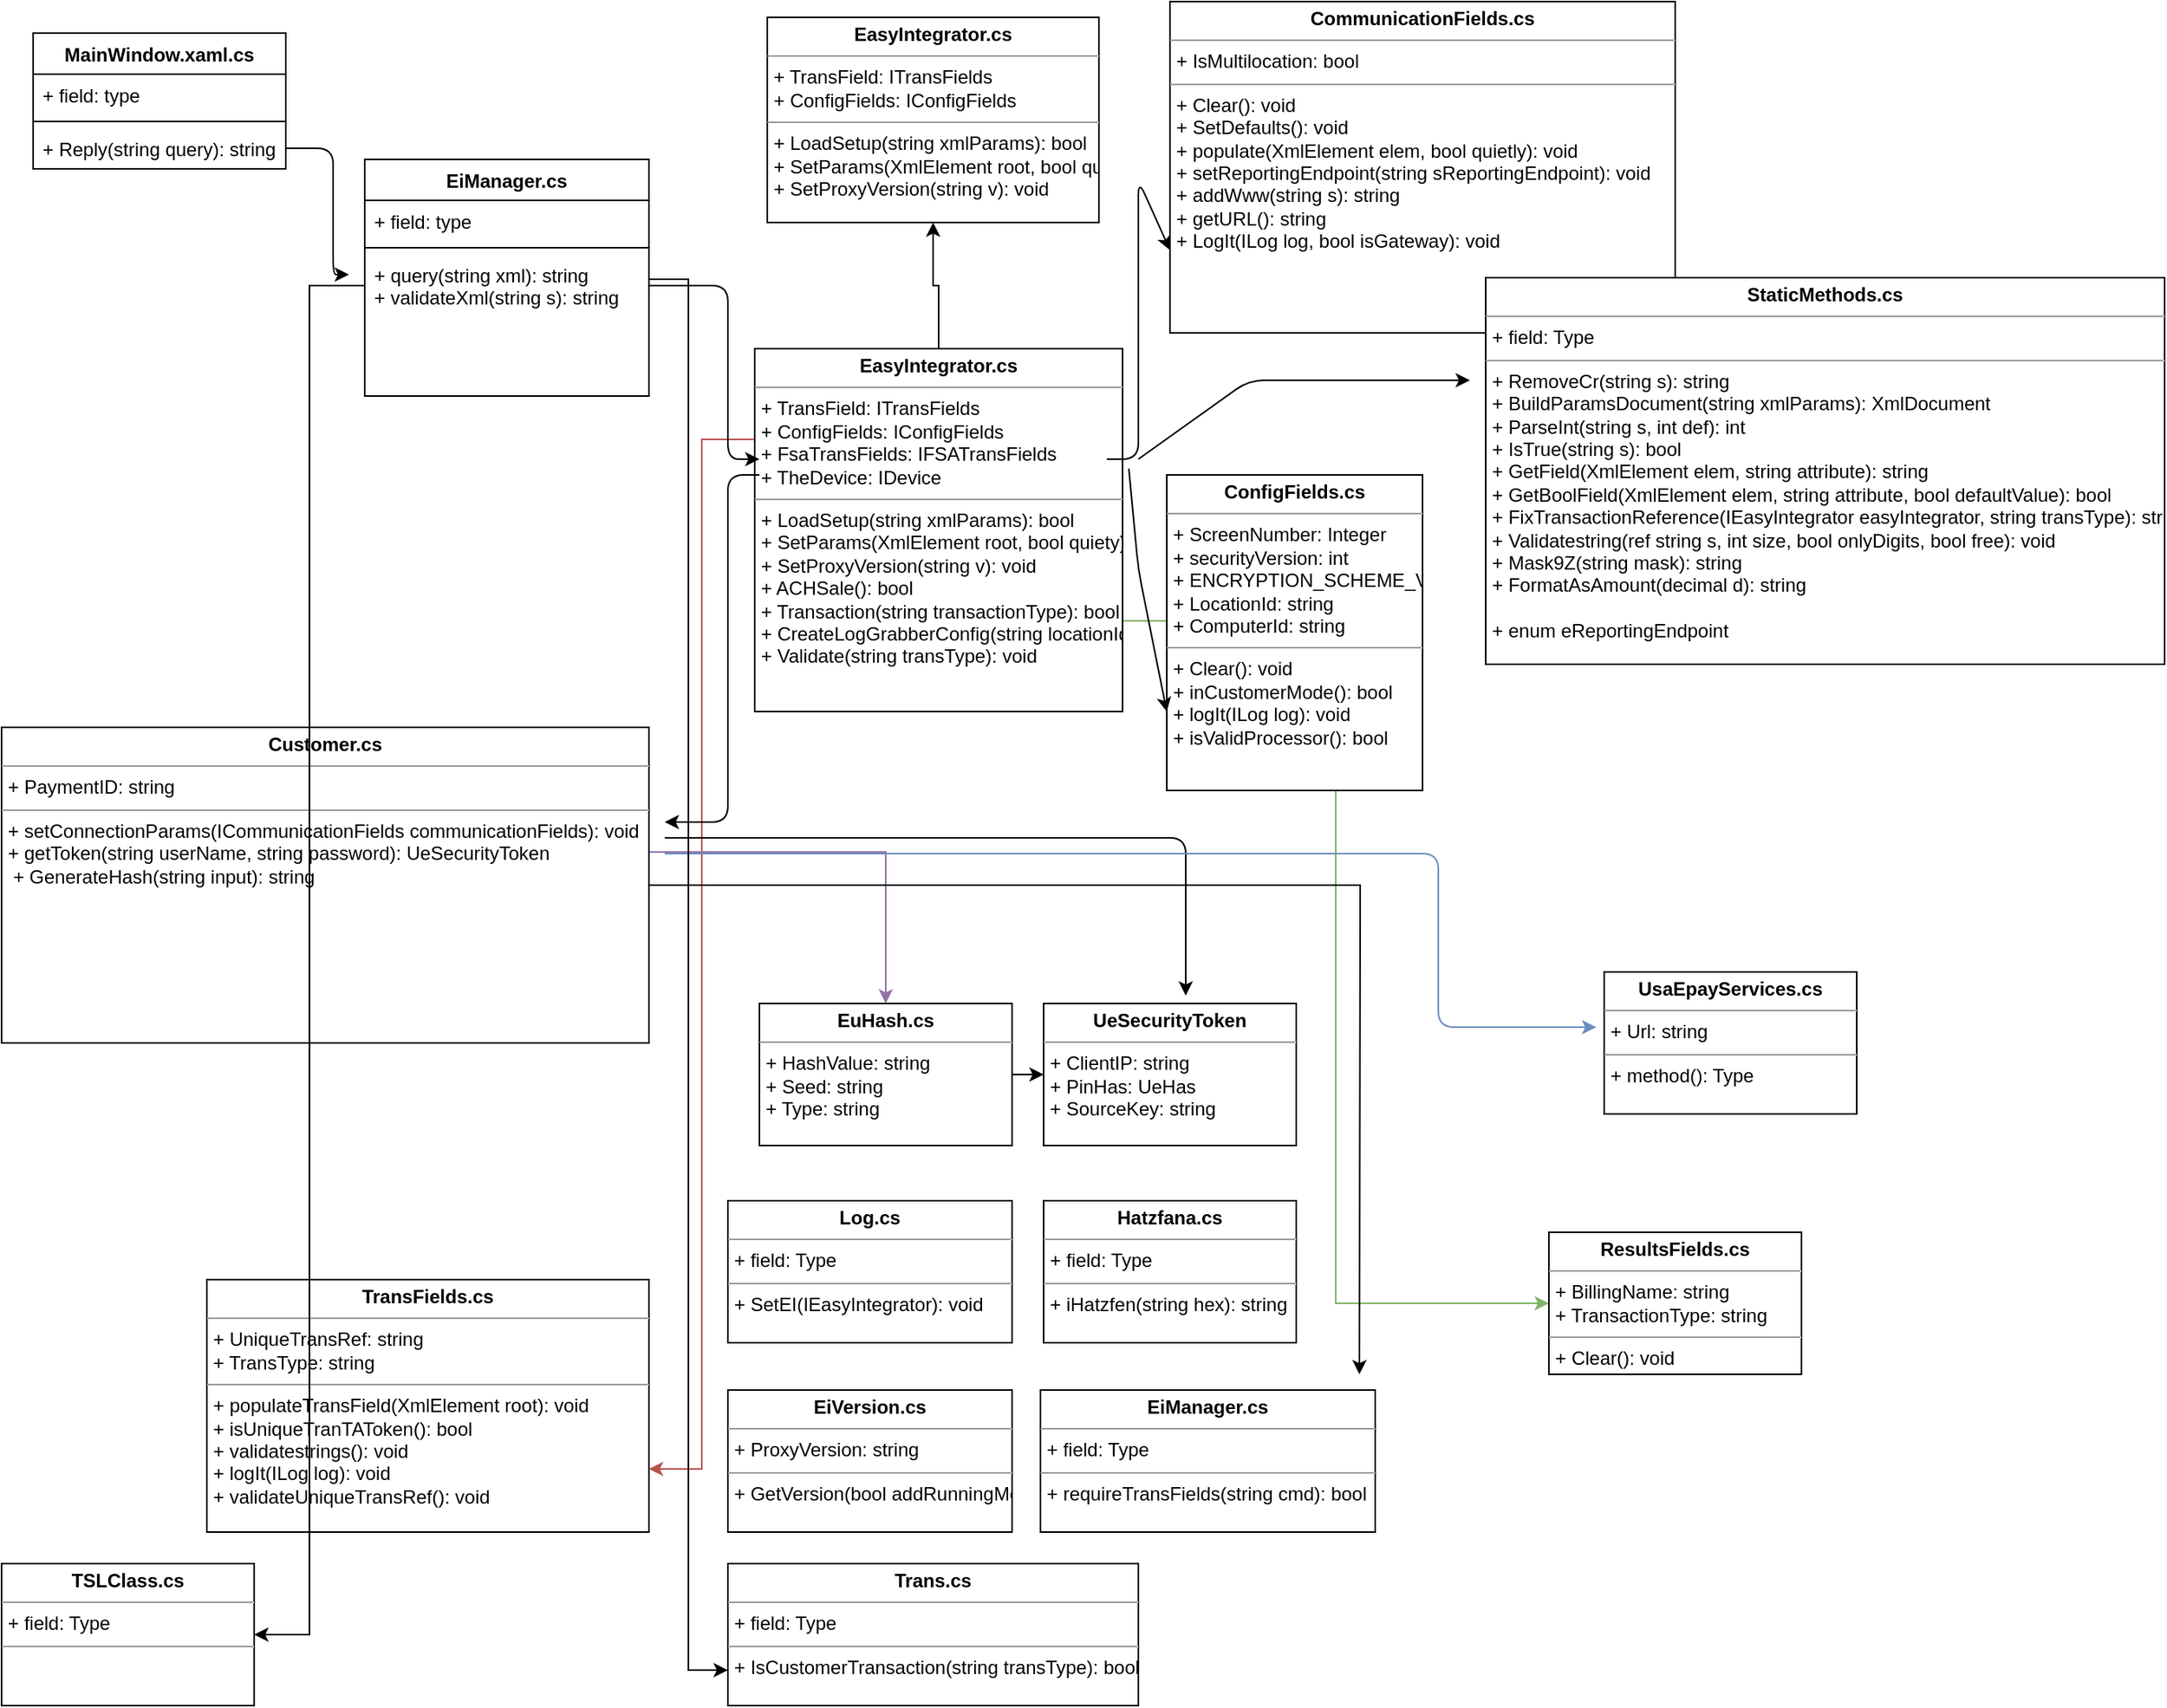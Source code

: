 <mxfile version="11.1.4" type="github"><diagram id="Z2FwWZbdmxO1ijTg6WF0" name="Page-1"><mxGraphModel dx="946" dy="510" grid="1" gridSize="10" guides="1" tooltips="1" connect="1" arrows="1" fold="1" page="1" pageScale="1" pageWidth="850" pageHeight="1100" math="0" shadow="0"><root><mxCell id="0"/><mxCell id="1" parent="0"/><mxCell id="JjTKr0_tYhEYOgmHJanj-8" value="EiManager.cs" style="swimlane;fontStyle=1;align=center;verticalAlign=top;childLayout=stackLayout;horizontal=1;startSize=26;horizontalStack=0;resizeParent=1;resizeParentMax=0;resizeLast=0;collapsible=1;marginBottom=0;" vertex="1" parent="1"><mxGeometry x="490" y="120" width="180" height="150" as="geometry"/></mxCell><mxCell id="JjTKr0_tYhEYOgmHJanj-9" value="+ field: type" style="text;strokeColor=none;fillColor=none;align=left;verticalAlign=top;spacingLeft=4;spacingRight=4;overflow=hidden;rotatable=0;points=[[0,0.5],[1,0.5]];portConstraint=eastwest;" vertex="1" parent="JjTKr0_tYhEYOgmHJanj-8"><mxGeometry y="26" width="180" height="26" as="geometry"/></mxCell><mxCell id="JjTKr0_tYhEYOgmHJanj-10" value="" style="line;strokeWidth=1;fillColor=none;align=left;verticalAlign=middle;spacingTop=-1;spacingLeft=3;spacingRight=3;rotatable=0;labelPosition=right;points=[];portConstraint=eastwest;" vertex="1" parent="JjTKr0_tYhEYOgmHJanj-8"><mxGeometry y="52" width="180" height="8" as="geometry"/></mxCell><mxCell id="JjTKr0_tYhEYOgmHJanj-11" value="+ query(string xml): string&#10;+ validateXml(string s): string&#10;" style="text;strokeColor=none;fillColor=none;align=left;verticalAlign=top;spacingLeft=4;spacingRight=4;overflow=hidden;rotatable=0;points=[[0,0.5],[1,0.5]];portConstraint=eastwest;" vertex="1" parent="JjTKr0_tYhEYOgmHJanj-8"><mxGeometry y="60" width="180" height="90" as="geometry"/></mxCell><mxCell id="JjTKr0_tYhEYOgmHJanj-12" value="MainWindow.xaml.cs&#10;" style="swimlane;fontStyle=1;align=center;verticalAlign=top;childLayout=stackLayout;horizontal=1;startSize=26;horizontalStack=0;resizeParent=1;resizeParentMax=0;resizeLast=0;collapsible=1;marginBottom=0;" vertex="1" parent="1"><mxGeometry x="280" y="40" width="160" height="86" as="geometry"/></mxCell><mxCell id="JjTKr0_tYhEYOgmHJanj-13" value="+ field: type" style="text;strokeColor=none;fillColor=none;align=left;verticalAlign=top;spacingLeft=4;spacingRight=4;overflow=hidden;rotatable=0;points=[[0,0.5],[1,0.5]];portConstraint=eastwest;" vertex="1" parent="JjTKr0_tYhEYOgmHJanj-12"><mxGeometry y="26" width="160" height="26" as="geometry"/></mxCell><mxCell id="JjTKr0_tYhEYOgmHJanj-14" value="" style="line;strokeWidth=1;fillColor=none;align=left;verticalAlign=middle;spacingTop=-1;spacingLeft=3;spacingRight=3;rotatable=0;labelPosition=right;points=[];portConstraint=eastwest;" vertex="1" parent="JjTKr0_tYhEYOgmHJanj-12"><mxGeometry y="52" width="160" height="8" as="geometry"/></mxCell><mxCell id="JjTKr0_tYhEYOgmHJanj-15" value="+ Reply(string query): string" style="text;strokeColor=none;fillColor=none;align=left;verticalAlign=top;spacingLeft=4;spacingRight=4;overflow=hidden;rotatable=0;points=[[0,0.5],[1,0.5]];portConstraint=eastwest;" vertex="1" parent="JjTKr0_tYhEYOgmHJanj-12"><mxGeometry y="60" width="160" height="26" as="geometry"/></mxCell><mxCell id="JjTKr0_tYhEYOgmHJanj-16" value="" style="endArrow=classic;html=1;exitX=1;exitY=0.5;exitDx=0;exitDy=0;" edge="1" parent="1" source="JjTKr0_tYhEYOgmHJanj-15"><mxGeometry width="50" height="50" relative="1" as="geometry"><mxPoint x="440" y="126" as="sourcePoint"/><mxPoint x="480" y="193" as="targetPoint"/><Array as="points"><mxPoint x="470" y="113"/><mxPoint x="470" y="193"/></Array></mxGeometry></mxCell><mxCell id="JjTKr0_tYhEYOgmHJanj-45" style="edgeStyle=orthogonalEdgeStyle;rounded=0;orthogonalLoop=1;jettySize=auto;html=1;exitX=0;exitY=0.25;exitDx=0;exitDy=0;entryX=1;entryY=0.75;entryDx=0;entryDy=0;fillColor=#f8cecc;strokeColor=#b85450;" edge="1" parent="1" source="JjTKr0_tYhEYOgmHJanj-17" target="JjTKr0_tYhEYOgmHJanj-44"><mxGeometry relative="1" as="geometry"/></mxCell><mxCell id="JjTKr0_tYhEYOgmHJanj-47" value="" style="edgeStyle=orthogonalEdgeStyle;rounded=0;orthogonalLoop=1;jettySize=auto;html=1;" edge="1" parent="1" source="JjTKr0_tYhEYOgmHJanj-17" target="JjTKr0_tYhEYOgmHJanj-46"><mxGeometry relative="1" as="geometry"/></mxCell><mxCell id="JjTKr0_tYhEYOgmHJanj-55" style="edgeStyle=orthogonalEdgeStyle;rounded=0;orthogonalLoop=1;jettySize=auto;html=1;exitX=1;exitY=0.75;exitDx=0;exitDy=0;entryX=0;entryY=0.5;entryDx=0;entryDy=0;fillColor=#d5e8d4;strokeColor=#82b366;" edge="1" parent="1" source="JjTKr0_tYhEYOgmHJanj-17" target="JjTKr0_tYhEYOgmHJanj-54"><mxGeometry relative="1" as="geometry"/></mxCell><mxCell id="JjTKr0_tYhEYOgmHJanj-17" value="&lt;p style=&quot;margin: 0px ; margin-top: 4px ; text-align: center&quot;&gt;&lt;b&gt;EasyIntegrator.cs&lt;/b&gt;&lt;/p&gt;&lt;hr size=&quot;1&quot;&gt;&lt;p style=&quot;margin: 0px ; margin-left: 4px&quot;&gt;+ TransField: ITransFields&lt;/p&gt;&lt;p style=&quot;margin: 0px ; margin-left: 4px&quot;&gt;+ ConfigFields: IConfigFields&lt;/p&gt;&lt;p style=&quot;margin: 0px ; margin-left: 4px&quot;&gt;+ FsaTransFields: IFSATransFields&lt;/p&gt;&lt;p style=&quot;margin: 0px ; margin-left: 4px&quot;&gt;+ TheDevice: IDevice&lt;/p&gt;&lt;hr size=&quot;1&quot;&gt;&lt;p style=&quot;margin: 0px ; margin-left: 4px&quot;&gt;+ LoadSetup(string xmlParams): bool&lt;/p&gt;&lt;p style=&quot;margin: 0px ; margin-left: 4px&quot;&gt;+ SetParams(XmlElement root, bool quiety): bool&lt;/p&gt;&lt;p style=&quot;margin: 0px ; margin-left: 4px&quot;&gt;+ SetProxyVersion(string v): void&lt;/p&gt;&lt;p style=&quot;margin: 0px ; margin-left: 4px&quot;&gt;+ ACHSale(): bool&lt;/p&gt;&lt;p style=&quot;margin: 0px ; margin-left: 4px&quot;&gt;+ Transaction(string transactionType): bool&lt;/p&gt;&lt;p style=&quot;margin: 0px ; margin-left: 4px&quot;&gt;+ CreateLogGrabberConfig(string locationId, string compuerId, bool isTestMode): void&lt;/p&gt;&lt;p style=&quot;margin: 0px ; margin-left: 4px&quot;&gt;+ Validate(string transType): void&lt;/p&gt;" style="verticalAlign=top;align=left;overflow=fill;fontSize=12;fontFamily=Helvetica;html=1;" vertex="1" parent="1"><mxGeometry x="737" y="240" width="233" height="230" as="geometry"/></mxCell><mxCell id="JjTKr0_tYhEYOgmHJanj-46" value="&lt;p style=&quot;margin: 0px ; margin-top: 4px ; text-align: center&quot;&gt;&lt;b&gt;EasyIntegrator.cs&lt;/b&gt;&lt;/p&gt;&lt;hr size=&quot;1&quot;&gt;&lt;p style=&quot;margin: 0px ; margin-left: 4px&quot;&gt;+ TransField: ITransFields&lt;/p&gt;&lt;p style=&quot;margin: 0px ; margin-left: 4px&quot;&gt;+ ConfigFields: IConfigFields&lt;/p&gt;&lt;hr size=&quot;1&quot;&gt;&lt;p style=&quot;margin: 0px ; margin-left: 4px&quot;&gt;+ LoadSetup(string xmlParams): bool&lt;/p&gt;&lt;p style=&quot;margin: 0px ; margin-left: 4px&quot;&gt;+ SetParams(XmlElement root, bool quiety): bool&lt;/p&gt;&lt;p style=&quot;margin: 0px ; margin-left: 4px&quot;&gt;+ SetProxyVersion(string v): void&lt;/p&gt;" style="verticalAlign=top;align=left;overflow=fill;fontSize=12;fontFamily=Helvetica;html=1;" vertex="1" parent="1"><mxGeometry x="745" y="30" width="210" height="130" as="geometry"/></mxCell><mxCell id="JjTKr0_tYhEYOgmHJanj-19" value="" style="endArrow=classic;html=1;" edge="1" parent="1"><mxGeometry width="50" height="50" relative="1" as="geometry"><mxPoint x="670" y="200" as="sourcePoint"/><mxPoint x="740" y="310" as="targetPoint"/><Array as="points"><mxPoint x="720" y="200"/><mxPoint x="720" y="310"/></Array></mxGeometry></mxCell><mxCell id="JjTKr0_tYhEYOgmHJanj-20" value="&lt;p style=&quot;margin: 0px ; margin-top: 4px ; text-align: center&quot;&gt;&lt;b&gt;CommunicationFields.cs&lt;/b&gt;&lt;/p&gt;&lt;hr size=&quot;1&quot;&gt;&lt;p style=&quot;margin: 0px ; margin-left: 4px&quot;&gt;+ IsMultilocation: bool&lt;/p&gt;&lt;hr size=&quot;1&quot;&gt;&lt;p style=&quot;margin: 0px ; margin-left: 4px&quot;&gt;+ Clear(): void&lt;/p&gt;&lt;p style=&quot;margin: 0px ; margin-left: 4px&quot;&gt;+ SetDefaults(): void&lt;/p&gt;&lt;p style=&quot;margin: 0px ; margin-left: 4px&quot;&gt;+ populate(XmlElement elem, bool quietly): void&lt;/p&gt;&lt;p style=&quot;margin: 0px ; margin-left: 4px&quot;&gt;+ setReportingEndpoint(string sReportingEndpoint): void&lt;/p&gt;&lt;p style=&quot;margin: 0px ; margin-left: 4px&quot;&gt;+ addWww(string s): string&lt;/p&gt;&lt;p style=&quot;margin: 0px ; margin-left: 4px&quot;&gt;+ getURL(): string&lt;/p&gt;&lt;p style=&quot;margin: 0px ; margin-left: 4px&quot;&gt;+ LogIt(ILog log, bool isGateway): void&lt;/p&gt;" style="verticalAlign=top;align=left;overflow=fill;fontSize=12;fontFamily=Helvetica;html=1;" vertex="1" parent="1"><mxGeometry x="1000" y="20" width="320" height="210" as="geometry"/></mxCell><mxCell id="JjTKr0_tYhEYOgmHJanj-21" value="" style="endArrow=classic;html=1;entryX=0;entryY=0.75;entryDx=0;entryDy=0;" edge="1" parent="1" target="JjTKr0_tYhEYOgmHJanj-20"><mxGeometry width="50" height="50" relative="1" as="geometry"><mxPoint x="960" y="310" as="sourcePoint"/><mxPoint x="980" y="40" as="targetPoint"/><Array as="points"><mxPoint x="980" y="310"/><mxPoint x="980" y="133"/></Array></mxGeometry></mxCell><mxCell id="JjTKr0_tYhEYOgmHJanj-22" value="&lt;p style=&quot;margin: 0px ; margin-top: 4px ; text-align: center&quot;&gt;&lt;b&gt;ConfigFields.cs&lt;/b&gt;&lt;/p&gt;&lt;hr size=&quot;1&quot;&gt;&lt;p style=&quot;margin: 0px ; margin-left: 4px&quot;&gt;+ ScreenNumber: Integer&lt;/p&gt;&lt;p style=&quot;margin: 0px ; margin-left: 4px&quot;&gt;+ securityVersion: int&lt;/p&gt;&lt;p style=&quot;margin: 0px ; margin-left: 4px&quot;&gt;+ ENCRYPTION_SCHEME_VERSION: int&lt;/p&gt;&lt;p style=&quot;margin: 0px ; margin-left: 4px&quot;&gt;+ LocationId: string&lt;/p&gt;&lt;p style=&quot;margin: 0px ; margin-left: 4px&quot;&gt;+ ComputerId: string&lt;/p&gt;&lt;hr size=&quot;1&quot;&gt;&lt;p style=&quot;margin: 0px ; margin-left: 4px&quot;&gt;+ Clear(): void&lt;/p&gt;&lt;p style=&quot;margin: 0px ; margin-left: 4px&quot;&gt;+ inCustomerMode(): bool&lt;/p&gt;&lt;p style=&quot;margin: 0px ; margin-left: 4px&quot;&gt;+ logIt(ILog log): void&lt;/p&gt;&lt;p style=&quot;margin: 0px ; margin-left: 4px&quot;&gt;+ isValidProcessor(): bool&lt;/p&gt;" style="verticalAlign=top;align=left;overflow=fill;fontSize=12;fontFamily=Helvetica;html=1;" vertex="1" parent="1"><mxGeometry x="998" y="320" width="162" height="200" as="geometry"/></mxCell><mxCell id="JjTKr0_tYhEYOgmHJanj-23" value="" style="endArrow=classic;html=1;entryX=0;entryY=0.75;entryDx=0;entryDy=0;exitX=1.017;exitY=0.33;exitDx=0;exitDy=0;exitPerimeter=0;" edge="1" parent="1" source="JjTKr0_tYhEYOgmHJanj-17" target="JjTKr0_tYhEYOgmHJanj-22"><mxGeometry width="50" height="50" relative="1" as="geometry"><mxPoint x="980" y="310" as="sourcePoint"/><mxPoint x="1005" y="195" as="targetPoint"/><Array as="points"><mxPoint x="980" y="380"/></Array></mxGeometry></mxCell><mxCell id="JjTKr0_tYhEYOgmHJanj-24" value="&lt;p style=&quot;margin: 0px ; margin-top: 4px ; text-align: center&quot;&gt;&lt;b&gt;StaticMethods.cs&lt;/b&gt;&lt;/p&gt;&lt;hr size=&quot;1&quot;&gt;&lt;p style=&quot;margin: 0px ; margin-left: 4px&quot;&gt;+ field: Type&lt;/p&gt;&lt;hr size=&quot;1&quot;&gt;&lt;p style=&quot;margin: 0px ; margin-left: 4px&quot;&gt;+ RemoveCr(string s): string&lt;/p&gt;&lt;p style=&quot;margin: 0px ; margin-left: 4px&quot;&gt;+ BuildParamsDocument(string xmlParams): XmlDocument&lt;/p&gt;&lt;p style=&quot;margin: 0px ; margin-left: 4px&quot;&gt;+ ParseInt(string s, int def): int&lt;/p&gt;&lt;p style=&quot;margin: 0px ; margin-left: 4px&quot;&gt;+ IsTrue(string s): bool&lt;/p&gt;&lt;p style=&quot;margin: 0px ; margin-left: 4px&quot;&gt;+ GetField(XmlElement elem, string attribute): string&lt;/p&gt;&lt;p style=&quot;margin: 0px ; margin-left: 4px&quot;&gt;+ GetBoolField(XmlElement elem, string attribute, bool defaultValue): bool&lt;/p&gt;&lt;p style=&quot;margin: 0px ; margin-left: 4px&quot;&gt;+ FixTransactionReference(IEasyIntegrator easyIntegrator, string transType): string&lt;/p&gt;&lt;p style=&quot;margin: 0px ; margin-left: 4px&quot;&gt;+ Validatestring(ref string s, int size, bool onlyDigits, bool free): void&lt;/p&gt;&lt;p style=&quot;margin: 0px ; margin-left: 4px&quot;&gt;+ Mask9Z(string mask): string&lt;/p&gt;&lt;p style=&quot;margin: 0px ; margin-left: 4px&quot;&gt;+ FormatAsAmount(decimal d): string&lt;/p&gt;&lt;p style=&quot;margin: 0px ; margin-left: 4px&quot;&gt;&lt;br&gt;&lt;/p&gt;&lt;p style=&quot;margin: 0px ; margin-left: 4px&quot;&gt;+ enum eReportingEndpoint&lt;/p&gt;" style="verticalAlign=top;align=left;overflow=fill;fontSize=12;fontFamily=Helvetica;html=1;" vertex="1" parent="1"><mxGeometry x="1200" y="195" width="430" height="245" as="geometry"/></mxCell><mxCell id="JjTKr0_tYhEYOgmHJanj-25" value="" style="endArrow=classic;html=1;" edge="1" parent="1"><mxGeometry width="50" height="50" relative="1" as="geometry"><mxPoint x="980" y="310" as="sourcePoint"/><mxPoint x="1190" y="260" as="targetPoint"/><Array as="points"><mxPoint x="1050" y="260"/></Array></mxGeometry></mxCell><mxCell id="JjTKr0_tYhEYOgmHJanj-34" style="edgeStyle=orthogonalEdgeStyle;rounded=0;orthogonalLoop=1;jettySize=auto;html=1;exitX=0.998;exitY=0.395;exitDx=0;exitDy=0;entryX=0.5;entryY=0;entryDx=0;entryDy=0;exitPerimeter=0;fillColor=#e1d5e7;strokeColor=#9673a6;" edge="1" parent="1" source="JjTKr0_tYhEYOgmHJanj-29" target="JjTKr0_tYhEYOgmHJanj-32"><mxGeometry relative="1" as="geometry"/></mxCell><mxCell id="JjTKr0_tYhEYOgmHJanj-43" style="edgeStyle=orthogonalEdgeStyle;rounded=0;orthogonalLoop=1;jettySize=auto;html=1;" edge="1" parent="1" source="JjTKr0_tYhEYOgmHJanj-29"><mxGeometry relative="1" as="geometry"><mxPoint x="1120" y="890" as="targetPoint"/></mxGeometry></mxCell><mxCell id="JjTKr0_tYhEYOgmHJanj-29" value="&lt;p style=&quot;margin: 0px ; margin-top: 4px ; text-align: center&quot;&gt;&lt;b&gt;Customer.cs&lt;/b&gt;&lt;/p&gt;&lt;hr size=&quot;1&quot;&gt;&lt;p style=&quot;margin: 0px ; margin-left: 4px&quot;&gt;+ PaymentID: string&lt;/p&gt;&lt;hr size=&quot;1&quot;&gt;&lt;p style=&quot;margin: 0px ; margin-left: 4px&quot;&gt;+ setConnectionParams(ICommunicationFields communicationFields): void&lt;/p&gt;&lt;p style=&quot;margin: 0px ; margin-left: 4px&quot;&gt;+ getToken(string userName, string password): UeSecurityToken&lt;/p&gt;&lt;p style=&quot;margin: 0px ; margin-left: 4px&quot;&gt;&amp;nbsp;+ GenerateHash(string input): string&lt;/p&gt;" style="verticalAlign=top;align=left;overflow=fill;fontSize=12;fontFamily=Helvetica;html=1;" vertex="1" parent="1"><mxGeometry x="260" y="480" width="410" height="200" as="geometry"/></mxCell><mxCell id="JjTKr0_tYhEYOgmHJanj-31" value="" style="endArrow=classic;html=1;" edge="1" parent="1"><mxGeometry width="50" height="50" relative="1" as="geometry"><mxPoint x="740" y="320" as="sourcePoint"/><mxPoint x="680" y="540" as="targetPoint"/><Array as="points"><mxPoint x="720" y="320"/><mxPoint x="720" y="540"/></Array></mxGeometry></mxCell><mxCell id="JjTKr0_tYhEYOgmHJanj-35" style="edgeStyle=orthogonalEdgeStyle;rounded=0;orthogonalLoop=1;jettySize=auto;html=1;exitX=1;exitY=0.5;exitDx=0;exitDy=0;entryX=0;entryY=0.5;entryDx=0;entryDy=0;" edge="1" parent="1" source="JjTKr0_tYhEYOgmHJanj-32" target="JjTKr0_tYhEYOgmHJanj-33"><mxGeometry relative="1" as="geometry"/></mxCell><mxCell id="JjTKr0_tYhEYOgmHJanj-32" value="&lt;p style=&quot;margin: 0px ; margin-top: 4px ; text-align: center&quot;&gt;&lt;b&gt;EuHash.cs&lt;/b&gt;&lt;/p&gt;&lt;hr size=&quot;1&quot;&gt;&lt;p style=&quot;margin: 0px ; margin-left: 4px&quot;&gt;+ HashValue: string&lt;/p&gt;&lt;p style=&quot;margin: 0px ; margin-left: 4px&quot;&gt;+ Seed: string&lt;/p&gt;&lt;p style=&quot;margin: 0px ; margin-left: 4px&quot;&gt;+ Type: string&lt;/p&gt;&lt;p style=&quot;margin: 0px ; margin-left: 4px&quot;&gt;&lt;br&gt;&lt;/p&gt;" style="verticalAlign=top;align=left;overflow=fill;fontSize=12;fontFamily=Helvetica;html=1;" vertex="1" parent="1"><mxGeometry x="740" y="655" width="160" height="90" as="geometry"/></mxCell><mxCell id="JjTKr0_tYhEYOgmHJanj-33" value="&lt;p style=&quot;margin: 0px ; margin-top: 4px ; text-align: center&quot;&gt;&lt;b&gt;UeSecurityToken&lt;/b&gt;&lt;/p&gt;&lt;hr size=&quot;1&quot;&gt;&lt;p style=&quot;margin: 0px ; margin-left: 4px&quot;&gt;+ ClientIP: string&lt;/p&gt;&lt;p style=&quot;margin: 0px ; margin-left: 4px&quot;&gt;+ PinHas: UeHas&lt;/p&gt;&lt;p style=&quot;margin: 0px ; margin-left: 4px&quot;&gt;+ SourceKey: string&lt;/p&gt;&lt;p style=&quot;margin: 0px ; margin-left: 4px&quot;&gt;&lt;br&gt;&lt;/p&gt;" style="verticalAlign=top;align=left;overflow=fill;fontSize=12;fontFamily=Helvetica;html=1;" vertex="1" parent="1"><mxGeometry x="920" y="655" width="160" height="90" as="geometry"/></mxCell><mxCell id="JjTKr0_tYhEYOgmHJanj-36" value="" style="endArrow=classic;html=1;" edge="1" parent="1"><mxGeometry width="50" height="50" relative="1" as="geometry"><mxPoint x="680" y="550" as="sourcePoint"/><mxPoint x="1010" y="650" as="targetPoint"/><Array as="points"><mxPoint x="1010" y="550"/></Array></mxGeometry></mxCell><mxCell id="JjTKr0_tYhEYOgmHJanj-37" value="&lt;p style=&quot;margin: 0px ; margin-top: 4px ; text-align: center&quot;&gt;&lt;b&gt;Hatzfana.cs&lt;/b&gt;&lt;/p&gt;&lt;hr size=&quot;1&quot;&gt;&lt;p style=&quot;margin: 0px ; margin-left: 4px&quot;&gt;+ field: Type&lt;/p&gt;&lt;hr size=&quot;1&quot;&gt;&lt;p style=&quot;margin: 0px ; margin-left: 4px&quot;&gt;+ iHatzfen(string hex): string&lt;/p&gt;" style="verticalAlign=top;align=left;overflow=fill;fontSize=12;fontFamily=Helvetica;html=1;" vertex="1" parent="1"><mxGeometry x="920" y="780" width="160" height="90" as="geometry"/></mxCell><mxCell id="JjTKr0_tYhEYOgmHJanj-38" value="&lt;p style=&quot;margin: 0px ; margin-top: 4px ; text-align: center&quot;&gt;&lt;b&gt;Log.cs&lt;/b&gt;&lt;/p&gt;&lt;hr size=&quot;1&quot;&gt;&lt;p style=&quot;margin: 0px ; margin-left: 4px&quot;&gt;+ field: Type&lt;/p&gt;&lt;hr size=&quot;1&quot;&gt;&lt;p style=&quot;margin: 0px ; margin-left: 4px&quot;&gt;+ SetEI(IEasyIntegrator): void&lt;/p&gt;" style="verticalAlign=top;align=left;overflow=fill;fontSize=12;fontFamily=Helvetica;html=1;" vertex="1" parent="1"><mxGeometry x="720" y="780" width="180" height="90" as="geometry"/></mxCell><mxCell id="JjTKr0_tYhEYOgmHJanj-39" value="&lt;p style=&quot;margin: 0px ; margin-top: 4px ; text-align: center&quot;&gt;&lt;b&gt;UsaEpayServices.cs&lt;/b&gt;&lt;/p&gt;&lt;hr size=&quot;1&quot;&gt;&lt;p style=&quot;margin: 0px ; margin-left: 4px&quot;&gt;+ Url: string&lt;/p&gt;&lt;hr size=&quot;1&quot;&gt;&lt;p style=&quot;margin: 0px ; margin-left: 4px&quot;&gt;+ method(): Type&lt;/p&gt;" style="verticalAlign=top;align=left;overflow=fill;fontSize=12;fontFamily=Helvetica;html=1;" vertex="1" parent="1"><mxGeometry x="1275" y="635" width="160" height="90" as="geometry"/></mxCell><mxCell id="JjTKr0_tYhEYOgmHJanj-40" value="" style="endArrow=classic;html=1;fillColor=#dae8fc;strokeColor=#6c8ebf;" edge="1" parent="1"><mxGeometry width="50" height="50" relative="1" as="geometry"><mxPoint x="680" y="560" as="sourcePoint"/><mxPoint x="1270" y="670" as="targetPoint"/><Array as="points"><mxPoint x="1170" y="560"/><mxPoint x="1170" y="670"/></Array></mxGeometry></mxCell><mxCell id="JjTKr0_tYhEYOgmHJanj-41" value="&lt;p style=&quot;margin: 0px ; margin-top: 4px ; text-align: center&quot;&gt;&lt;b&gt;EiVersion.cs&lt;/b&gt;&lt;/p&gt;&lt;hr size=&quot;1&quot;&gt;&lt;p style=&quot;margin: 0px ; margin-left: 4px&quot;&gt;+ ProxyVersion: string&lt;/p&gt;&lt;hr size=&quot;1&quot;&gt;&lt;p style=&quot;margin: 0px ; margin-left: 4px&quot;&gt;+ GetVersion(bool addRunningMode): string&lt;/p&gt;" style="verticalAlign=top;align=left;overflow=fill;fontSize=12;fontFamily=Helvetica;html=1;" vertex="1" parent="1"><mxGeometry x="720" y="900" width="180" height="90" as="geometry"/></mxCell><mxCell id="JjTKr0_tYhEYOgmHJanj-42" value="&lt;p style=&quot;margin: 0px ; margin-top: 4px ; text-align: center&quot;&gt;&lt;b&gt;EiManager.cs&lt;/b&gt;&lt;/p&gt;&lt;hr size=&quot;1&quot;&gt;&lt;p style=&quot;margin: 0px ; margin-left: 4px&quot;&gt;+ field: Type&lt;/p&gt;&lt;hr size=&quot;1&quot;&gt;&lt;p style=&quot;margin: 0px ; margin-left: 4px&quot;&gt;+ requireTransFields(string cmd): bool&lt;/p&gt;" style="verticalAlign=top;align=left;overflow=fill;fontSize=12;fontFamily=Helvetica;html=1;" vertex="1" parent="1"><mxGeometry x="918" y="900" width="212" height="90" as="geometry"/></mxCell><mxCell id="JjTKr0_tYhEYOgmHJanj-44" value="&lt;p style=&quot;margin: 0px ; margin-top: 4px ; text-align: center&quot;&gt;&lt;b&gt;TransFields.cs&lt;/b&gt;&lt;/p&gt;&lt;hr size=&quot;1&quot;&gt;&lt;p style=&quot;margin: 0px ; margin-left: 4px&quot;&gt;+ UniqueTransRef: string&lt;/p&gt;&lt;p style=&quot;margin: 0px ; margin-left: 4px&quot;&gt;+ TransType: string&lt;/p&gt;&lt;hr size=&quot;1&quot;&gt;&lt;p style=&quot;margin: 0px ; margin-left: 4px&quot;&gt;+ populateTransField(XmlElement root): void&lt;/p&gt;&lt;p style=&quot;margin: 0px ; margin-left: 4px&quot;&gt;+ isUniqueTranTAToken(): bool&lt;/p&gt;&lt;p style=&quot;margin: 0px ; margin-left: 4px&quot;&gt;+ validatestrings(): void&lt;/p&gt;&lt;p style=&quot;margin: 0px ; margin-left: 4px&quot;&gt;+ logIt(ILog log): void&lt;/p&gt;&lt;p style=&quot;margin: 0px ; margin-left: 4px&quot;&gt;+ validateUniqueTransRef(): void&lt;/p&gt;" style="verticalAlign=top;align=left;overflow=fill;fontSize=12;fontFamily=Helvetica;html=1;" vertex="1" parent="1"><mxGeometry x="390" y="830" width="280" height="160" as="geometry"/></mxCell><mxCell id="JjTKr0_tYhEYOgmHJanj-49" value="&lt;p style=&quot;margin: 0px ; margin-top: 4px ; text-align: center&quot;&gt;&lt;b&gt;TSLClass.cs&lt;/b&gt;&lt;/p&gt;&lt;hr size=&quot;1&quot;&gt;&lt;p style=&quot;margin: 0px ; margin-left: 4px&quot;&gt;+ field: Type&lt;/p&gt;&lt;hr size=&quot;1&quot;&gt;&lt;p style=&quot;margin: 0px ; margin-left: 4px&quot;&gt;&lt;br&gt;&lt;/p&gt;" style="verticalAlign=top;align=left;overflow=fill;fontSize=12;fontFamily=Helvetica;html=1;" vertex="1" parent="1"><mxGeometry x="260" y="1010" width="160" height="90" as="geometry"/></mxCell><mxCell id="JjTKr0_tYhEYOgmHJanj-50" style="edgeStyle=orthogonalEdgeStyle;rounded=0;orthogonalLoop=1;jettySize=auto;html=1;exitX=0;exitY=0.222;exitDx=0;exitDy=0;entryX=1;entryY=0.5;entryDx=0;entryDy=0;exitPerimeter=0;" edge="1" parent="1" source="JjTKr0_tYhEYOgmHJanj-11" target="JjTKr0_tYhEYOgmHJanj-49"><mxGeometry relative="1" as="geometry"/></mxCell><mxCell id="JjTKr0_tYhEYOgmHJanj-51" value="&lt;p style=&quot;margin: 0px ; margin-top: 4px ; text-align: center&quot;&gt;&lt;b&gt;Trans.cs&lt;/b&gt;&lt;/p&gt;&lt;hr size=&quot;1&quot;&gt;&lt;p style=&quot;margin: 0px ; margin-left: 4px&quot;&gt;+ field: Type&lt;/p&gt;&lt;hr size=&quot;1&quot;&gt;&lt;p style=&quot;margin: 0px ; margin-left: 4px&quot;&gt;+ IsCustomerTransaction(string transType): bool&lt;/p&gt;" style="verticalAlign=top;align=left;overflow=fill;fontSize=12;fontFamily=Helvetica;html=1;" vertex="1" parent="1"><mxGeometry x="720" y="1010" width="260" height="90" as="geometry"/></mxCell><mxCell id="JjTKr0_tYhEYOgmHJanj-53" style="edgeStyle=orthogonalEdgeStyle;rounded=0;orthogonalLoop=1;jettySize=auto;html=1;entryX=0;entryY=0.75;entryDx=0;entryDy=0;exitX=1;exitY=0.178;exitDx=0;exitDy=0;exitPerimeter=0;" edge="1" parent="1" source="JjTKr0_tYhEYOgmHJanj-11" target="JjTKr0_tYhEYOgmHJanj-51"><mxGeometry relative="1" as="geometry"/></mxCell><mxCell id="JjTKr0_tYhEYOgmHJanj-54" value="&lt;p style=&quot;margin: 0px ; margin-top: 4px ; text-align: center&quot;&gt;&lt;b&gt;ResultsFields.cs&lt;/b&gt;&lt;/p&gt;&lt;hr size=&quot;1&quot;&gt;&lt;p style=&quot;margin: 0px ; margin-left: 4px&quot;&gt;+ BillingName: string&lt;/p&gt;&lt;p style=&quot;margin: 0px ; margin-left: 4px&quot;&gt;+ TransactionType: string&lt;/p&gt;&lt;hr size=&quot;1&quot;&gt;&lt;p style=&quot;margin: 0px ; margin-left: 4px&quot;&gt;+ Clear(): void&lt;/p&gt;" style="verticalAlign=top;align=left;overflow=fill;fontSize=12;fontFamily=Helvetica;html=1;" vertex="1" parent="1"><mxGeometry x="1240" y="800" width="160" height="90" as="geometry"/></mxCell></root></mxGraphModel></diagram></mxfile>